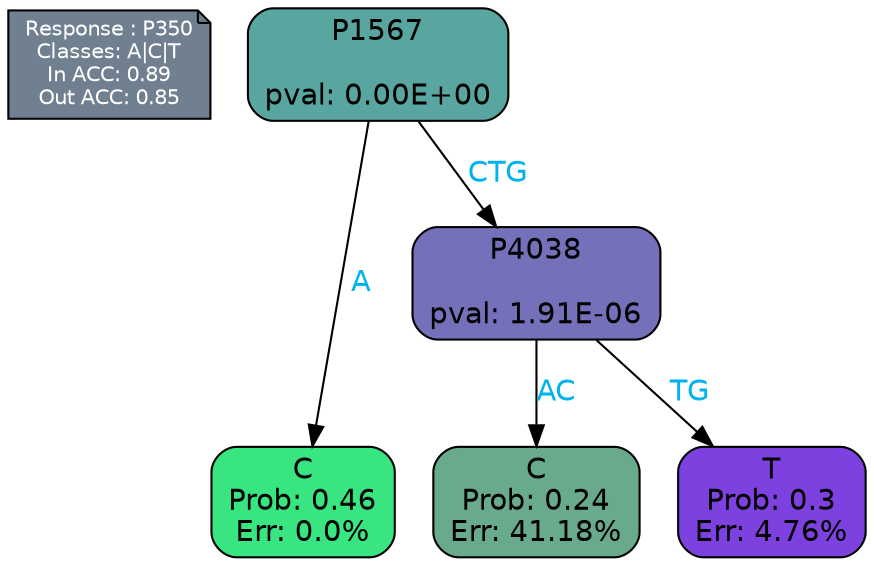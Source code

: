 digraph Tree {
node [shape=box, style="filled, rounded", color="black", fontname=helvetica] ;
graph [ranksep=equally, splines=polylines, bgcolor=transparent, dpi=600] ;
edge [fontname=helvetica] ;
LEGEND [label="Response : P350
Classes: A|C|T
In ACC: 0.89
Out ACC: 0.85
",shape=note,align=left,style=filled,fillcolor="slategray",fontcolor="white",fontsize=10];1 [label="P1567

pval: 0.00E+00", fillcolor="#58a69f"] ;
2 [label="C
Prob: 0.46
Err: 0.0%", fillcolor="#39e581"] ;
3 [label="P4038

pval: 1.91E-06", fillcolor="#7470ba"] ;
4 [label="C
Prob: 0.24
Err: 41.18%", fillcolor="#68aa8b"] ;
5 [label="T
Prob: 0.3
Err: 4.76%", fillcolor="#7d41e0"] ;
1 -> 2 [label="A",fontcolor=deepskyblue2] ;
1 -> 3 [label="CTG",fontcolor=deepskyblue2] ;
3 -> 4 [label="AC",fontcolor=deepskyblue2] ;
3 -> 5 [label="TG",fontcolor=deepskyblue2] ;
{rank = same; 2;4;5;}{rank = same; LEGEND;1;}}